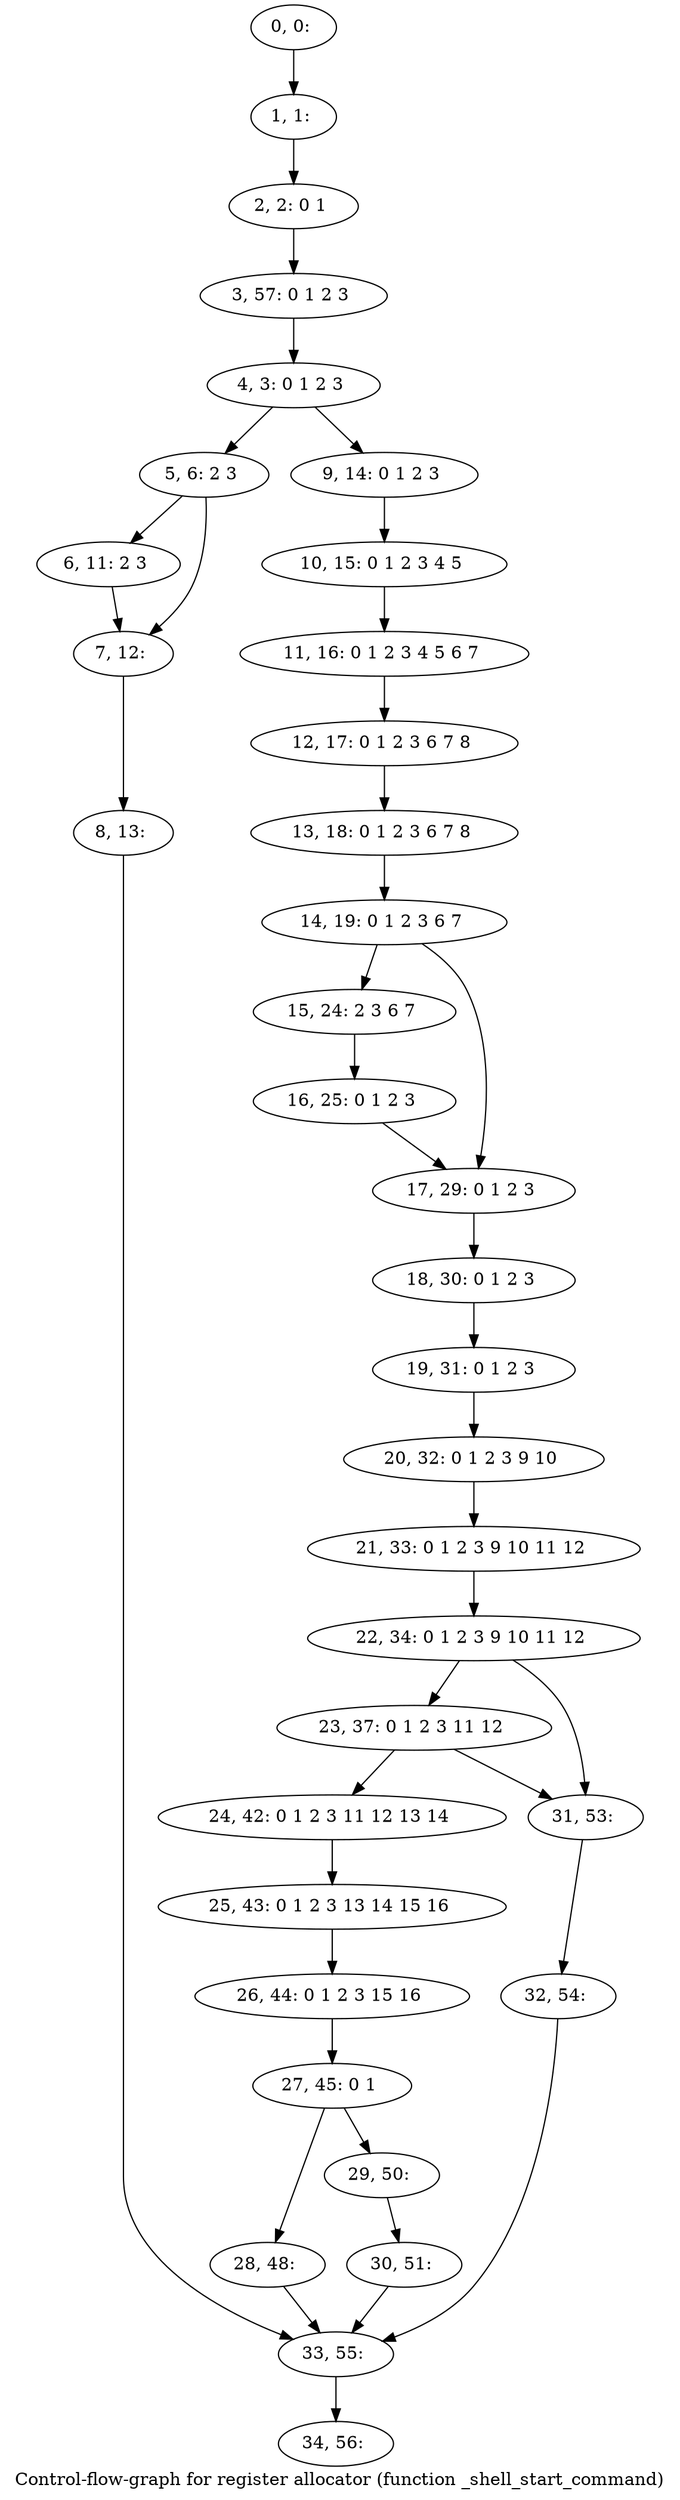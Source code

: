 digraph G {
graph [label="Control-flow-graph for register allocator (function _shell_start_command)"]
0[label="0, 0: "];
1[label="1, 1: "];
2[label="2, 2: 0 1 "];
3[label="3, 57: 0 1 2 3 "];
4[label="4, 3: 0 1 2 3 "];
5[label="5, 6: 2 3 "];
6[label="6, 11: 2 3 "];
7[label="7, 12: "];
8[label="8, 13: "];
9[label="9, 14: 0 1 2 3 "];
10[label="10, 15: 0 1 2 3 4 5 "];
11[label="11, 16: 0 1 2 3 4 5 6 7 "];
12[label="12, 17: 0 1 2 3 6 7 8 "];
13[label="13, 18: 0 1 2 3 6 7 8 "];
14[label="14, 19: 0 1 2 3 6 7 "];
15[label="15, 24: 2 3 6 7 "];
16[label="16, 25: 0 1 2 3 "];
17[label="17, 29: 0 1 2 3 "];
18[label="18, 30: 0 1 2 3 "];
19[label="19, 31: 0 1 2 3 "];
20[label="20, 32: 0 1 2 3 9 10 "];
21[label="21, 33: 0 1 2 3 9 10 11 12 "];
22[label="22, 34: 0 1 2 3 9 10 11 12 "];
23[label="23, 37: 0 1 2 3 11 12 "];
24[label="24, 42: 0 1 2 3 11 12 13 14 "];
25[label="25, 43: 0 1 2 3 13 14 15 16 "];
26[label="26, 44: 0 1 2 3 15 16 "];
27[label="27, 45: 0 1 "];
28[label="28, 48: "];
29[label="29, 50: "];
30[label="30, 51: "];
31[label="31, 53: "];
32[label="32, 54: "];
33[label="33, 55: "];
34[label="34, 56: "];
0->1 ;
1->2 ;
2->3 ;
3->4 ;
4->5 ;
4->9 ;
5->6 ;
5->7 ;
6->7 ;
7->8 ;
8->33 ;
9->10 ;
10->11 ;
11->12 ;
12->13 ;
13->14 ;
14->15 ;
14->17 ;
15->16 ;
16->17 ;
17->18 ;
18->19 ;
19->20 ;
20->21 ;
21->22 ;
22->23 ;
22->31 ;
23->24 ;
23->31 ;
24->25 ;
25->26 ;
26->27 ;
27->28 ;
27->29 ;
28->33 ;
29->30 ;
30->33 ;
31->32 ;
32->33 ;
33->34 ;
}
